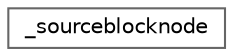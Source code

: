 digraph "Graphical Class Hierarchy"
{
 // LATEX_PDF_SIZE
  bgcolor="transparent";
  edge [fontname=Helvetica,fontsize=10,labelfontname=Helvetica,labelfontsize=10];
  node [fontname=Helvetica,fontsize=10,shape=box,height=0.2,width=0.4];
  rankdir="LR";
  Node0 [label="_sourceblocknode",height=0.2,width=0.4,color="grey40", fillcolor="white", style="filled",URL="$struct__sourceblocknode.html",tooltip=" "];
}
